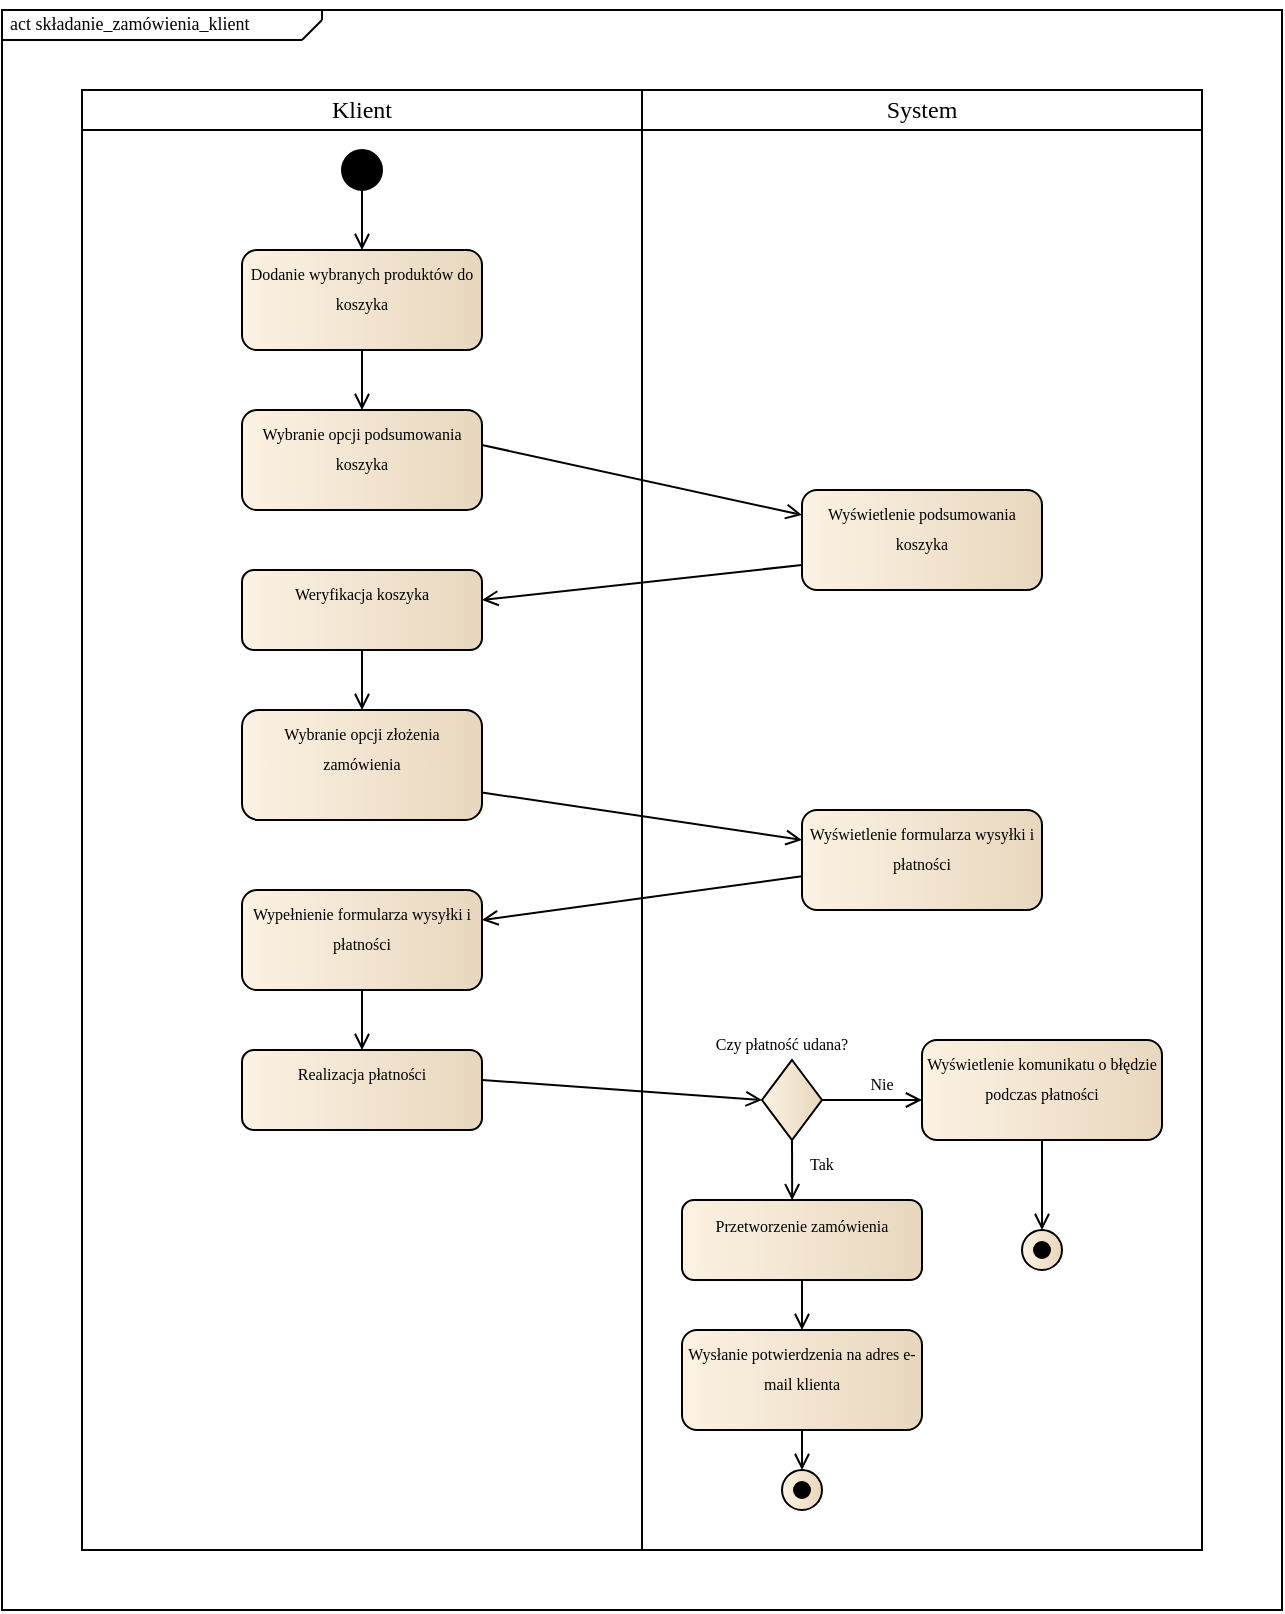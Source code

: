 <mxfile version="24.1.0" type="device">
  <diagram name="Strona-1" id="Rb3qtv0PFc3O9XU-Ekxh">
    <mxGraphModel dx="1509" dy="821" grid="1" gridSize="10" guides="1" tooltips="1" connect="1" arrows="1" fold="1" page="1" pageScale="1" pageWidth="827" pageHeight="1169" math="0" shadow="0">
      <root>
        <mxCell id="0" />
        <mxCell id="1" parent="0" />
        <mxCell id="z22SKGCjVlnt71E5X0xT-3" value="" style="rounded=0;whiteSpace=wrap;html=1;" vertex="1" parent="1">
          <mxGeometry x="120" y="80" width="640" height="800" as="geometry" />
        </mxCell>
        <mxCell id="z22SKGCjVlnt71E5X0xT-4" value="" style="rounded=0;whiteSpace=wrap;html=1;" vertex="1" parent="1">
          <mxGeometry x="160" y="120" width="280" height="730" as="geometry" />
        </mxCell>
        <mxCell id="z22SKGCjVlnt71E5X0xT-5" value="" style="rounded=0;whiteSpace=wrap;html=1;" vertex="1" parent="1">
          <mxGeometry x="440" y="120" width="280" height="730" as="geometry" />
        </mxCell>
        <mxCell id="z22SKGCjVlnt71E5X0xT-6" value="&lt;font face=&quot;Verdana&quot;&gt;Klient&lt;/font&gt;" style="rounded=0;whiteSpace=wrap;html=1;" vertex="1" parent="1">
          <mxGeometry x="160" y="120" width="280" height="20" as="geometry" />
        </mxCell>
        <mxCell id="z22SKGCjVlnt71E5X0xT-7" value="&lt;font face=&quot;Verdana&quot;&gt;System&lt;/font&gt;" style="rounded=0;whiteSpace=wrap;html=1;" vertex="1" parent="1">
          <mxGeometry x="440" y="120" width="280" height="20" as="geometry" />
        </mxCell>
        <mxCell id="z22SKGCjVlnt71E5X0xT-8" value="" style="endArrow=none;html=1;rounded=0;" edge="1" parent="1">
          <mxGeometry width="50" height="50" relative="1" as="geometry">
            <mxPoint x="280" y="85" as="sourcePoint" />
            <mxPoint x="280" y="80" as="targetPoint" />
          </mxGeometry>
        </mxCell>
        <mxCell id="z22SKGCjVlnt71E5X0xT-9" value="" style="endArrow=none;html=1;rounded=0;" edge="1" parent="1">
          <mxGeometry width="50" height="50" relative="1" as="geometry">
            <mxPoint x="270" y="95" as="sourcePoint" />
            <mxPoint x="280" y="85" as="targetPoint" />
          </mxGeometry>
        </mxCell>
        <mxCell id="z22SKGCjVlnt71E5X0xT-10" value="" style="endArrow=none;html=1;rounded=0;" edge="1" parent="1">
          <mxGeometry width="50" height="50" relative="1" as="geometry">
            <mxPoint x="120" y="95" as="sourcePoint" />
            <mxPoint x="270" y="95" as="targetPoint" />
          </mxGeometry>
        </mxCell>
        <mxCell id="z22SKGCjVlnt71E5X0xT-11" value="&lt;font face=&quot;Verdana&quot; style=&quot;font-size: 9px;&quot;&gt;act składanie_zamówienia_klient&lt;/font&gt;" style="text;html=1;align=left;verticalAlign=bottom;whiteSpace=wrap;rounded=0;textShadow=0;fontStyle=0" vertex="1" parent="1">
          <mxGeometry x="122" y="75.4" width="168" height="20" as="geometry" />
        </mxCell>
        <mxCell id="z22SKGCjVlnt71E5X0xT-12" value="" style="edgeStyle=orthogonalEdgeStyle;rounded=0;orthogonalLoop=1;jettySize=auto;html=1;endArrow=open;endFill=0;" edge="1" parent="1" source="z22SKGCjVlnt71E5X0xT-13" target="z22SKGCjVlnt71E5X0xT-15">
          <mxGeometry relative="1" as="geometry" />
        </mxCell>
        <mxCell id="z22SKGCjVlnt71E5X0xT-13" value="" style="ellipse;whiteSpace=wrap;html=1;aspect=fixed;fillColor=#000000;" vertex="1" parent="1">
          <mxGeometry x="290" y="150" width="20" height="20" as="geometry" />
        </mxCell>
        <mxCell id="z22SKGCjVlnt71E5X0xT-14" value="" style="edgeStyle=orthogonalEdgeStyle;rounded=0;orthogonalLoop=1;jettySize=auto;html=1;endArrow=open;endFill=0;" edge="1" parent="1" source="z22SKGCjVlnt71E5X0xT-15" target="z22SKGCjVlnt71E5X0xT-18">
          <mxGeometry relative="1" as="geometry" />
        </mxCell>
        <mxCell id="z22SKGCjVlnt71E5X0xT-15" value="" style="rounded=1;whiteSpace=wrap;html=1;fillColor=#FCF2E3;gradientColor=#E8D7BE;gradientDirection=east;" vertex="1" parent="1">
          <mxGeometry x="240" y="200" width="120" height="50" as="geometry" />
        </mxCell>
        <mxCell id="z22SKGCjVlnt71E5X0xT-16" value="&lt;font style=&quot;font-size: 8px;&quot; face=&quot;Verdana&quot;&gt;Dodanie wybranych produktów do koszyka&lt;/font&gt;" style="text;html=1;align=center;verticalAlign=bottom;whiteSpace=wrap;rounded=0;textShadow=0;fontStyle=0" vertex="1" parent="1">
          <mxGeometry x="240" y="200" width="120" height="35" as="geometry" />
        </mxCell>
        <mxCell id="z22SKGCjVlnt71E5X0xT-17" value="" style="rounded=0;orthogonalLoop=1;jettySize=auto;html=1;endArrow=open;endFill=0;exitX=1;exitY=0.5;exitDx=0;exitDy=0;entryX=0;entryY=0.25;entryDx=0;entryDy=0;" edge="1" parent="1" source="z22SKGCjVlnt71E5X0xT-19" target="z22SKGCjVlnt71E5X0xT-55">
          <mxGeometry relative="1" as="geometry" />
        </mxCell>
        <mxCell id="z22SKGCjVlnt71E5X0xT-18" value="" style="whiteSpace=wrap;html=1;fillColor=#FCF2E3;rounded=1;gradientColor=#E8D7BE;gradientDirection=east;" vertex="1" parent="1">
          <mxGeometry x="240" y="280" width="120" height="50" as="geometry" />
        </mxCell>
        <mxCell id="z22SKGCjVlnt71E5X0xT-19" value="&lt;span style=&quot;font-family: Verdana; font-size: 8px;&quot;&gt;Wybranie opcji podsumowania koszyka&lt;/span&gt;" style="text;html=1;align=center;verticalAlign=bottom;whiteSpace=wrap;rounded=0;textShadow=0;fontStyle=0" vertex="1" parent="1">
          <mxGeometry x="240" y="280" width="120" height="35" as="geometry" />
        </mxCell>
        <mxCell id="z22SKGCjVlnt71E5X0xT-20" value="" style="rounded=0;orthogonalLoop=1;jettySize=auto;html=1;endArrow=open;endFill=0;exitX=1;exitY=0.75;exitDx=0;exitDy=0;entryX=0;entryY=0;entryDx=0;entryDy=0;" edge="1" parent="1" source="z22SKGCjVlnt71E5X0xT-51" target="z22SKGCjVlnt71E5X0xT-25">
          <mxGeometry relative="1" as="geometry" />
        </mxCell>
        <mxCell id="z22SKGCjVlnt71E5X0xT-21" value="" style="whiteSpace=wrap;html=1;fillColor=#FCF2E3;rounded=1;gradientColor=#E8D7BE;gradientDirection=east;" vertex="1" parent="1">
          <mxGeometry x="240" y="360" width="120" height="40" as="geometry" />
        </mxCell>
        <mxCell id="z22SKGCjVlnt71E5X0xT-22" value="&lt;font style=&quot;font-size: 8px;&quot; face=&quot;Verdana&quot;&gt;Weryfikacja koszyka&lt;/font&gt;" style="text;html=1;align=center;verticalAlign=bottom;whiteSpace=wrap;rounded=0;textShadow=0;fontStyle=0" vertex="1" parent="1">
          <mxGeometry x="240" y="360" width="120" height="20" as="geometry" />
        </mxCell>
        <mxCell id="z22SKGCjVlnt71E5X0xT-23" value="" style="rounded=0;orthogonalLoop=1;jettySize=auto;html=1;endArrow=open;endFill=0;entryX=1;entryY=0;entryDx=0;entryDy=0;" edge="1" parent="1" source="z22SKGCjVlnt71E5X0xT-24" target="z22SKGCjVlnt71E5X0xT-28">
          <mxGeometry relative="1" as="geometry" />
        </mxCell>
        <mxCell id="z22SKGCjVlnt71E5X0xT-24" value="" style="whiteSpace=wrap;html=1;fillColor=#FCF2E3;rounded=1;gradientColor=#E8D7BE;gradientDirection=east;" vertex="1" parent="1">
          <mxGeometry x="520" y="480" width="120" height="50" as="geometry" />
        </mxCell>
        <mxCell id="z22SKGCjVlnt71E5X0xT-25" value="&lt;font style=&quot;font-size: 8px;&quot; face=&quot;Verdana&quot;&gt;Wyświetlenie formularza wysyłki i płatności&lt;/font&gt;" style="text;html=1;align=center;verticalAlign=bottom;whiteSpace=wrap;rounded=0;textShadow=0;fontStyle=0" vertex="1" parent="1">
          <mxGeometry x="520" y="495" width="120" height="20" as="geometry" />
        </mxCell>
        <mxCell id="z22SKGCjVlnt71E5X0xT-26" value="" style="rounded=0;orthogonalLoop=1;jettySize=auto;html=1;endArrow=open;endFill=0;exitX=1;exitY=0.75;exitDx=0;exitDy=0;entryX=0;entryY=1;entryDx=0;entryDy=0;" edge="1" parent="1" source="z22SKGCjVlnt71E5X0xT-50" target="z22SKGCjVlnt71E5X0xT-34">
          <mxGeometry relative="1" as="geometry" />
        </mxCell>
        <mxCell id="z22SKGCjVlnt71E5X0xT-27" value="" style="whiteSpace=wrap;html=1;fillColor=#FCF2E3;rounded=1;gradientColor=#E8D7BE;gradientDirection=east;" vertex="1" parent="1">
          <mxGeometry x="240" y="520" width="120" height="50" as="geometry" />
        </mxCell>
        <mxCell id="z22SKGCjVlnt71E5X0xT-28" value="&lt;font style=&quot;font-size: 8px;&quot; face=&quot;Verdana&quot;&gt;Wypełnienie formularza wysyłki i płatności&lt;/font&gt;" style="text;html=1;align=center;verticalAlign=bottom;whiteSpace=wrap;rounded=0;textShadow=0;fontStyle=0" vertex="1" parent="1">
          <mxGeometry x="240" y="535" width="120" height="20" as="geometry" />
        </mxCell>
        <mxCell id="z22SKGCjVlnt71E5X0xT-29" value="" style="rhombus;whiteSpace=wrap;html=1;fillColor=#FCF2E3;rounded=0;gradientColor=#E8D7BE;gradientDirection=east;" vertex="1" parent="1">
          <mxGeometry x="500" y="605" width="30" height="40" as="geometry" />
        </mxCell>
        <mxCell id="z22SKGCjVlnt71E5X0xT-30" value="&lt;font face=&quot;Verdana&quot;&gt;&lt;span style=&quot;font-size: 8px;&quot;&gt;Czy płatność udana?&lt;/span&gt;&lt;/font&gt;" style="text;html=1;align=center;verticalAlign=bottom;whiteSpace=wrap;rounded=0;textShadow=0;fontStyle=0" vertex="1" parent="1">
          <mxGeometry x="450" y="585" width="120" height="20" as="geometry" />
        </mxCell>
        <mxCell id="z22SKGCjVlnt71E5X0xT-31" value="" style="whiteSpace=wrap;html=1;fillColor=#FCF2E3;rounded=1;gradientColor=#E8D7BE;gradientDirection=east;" vertex="1" parent="1">
          <mxGeometry x="580" y="595" width="120" height="50" as="geometry" />
        </mxCell>
        <mxCell id="z22SKGCjVlnt71E5X0xT-32" value="&lt;font style=&quot;font-size: 8px;&quot; face=&quot;Verdana&quot;&gt;Wyświetlenie komunikatu o błędzie podczas płatności&lt;/font&gt;" style="text;html=1;align=center;verticalAlign=bottom;whiteSpace=wrap;rounded=0;textShadow=0;fontStyle=0" vertex="1" parent="1">
          <mxGeometry x="580" y="610" width="120" height="20" as="geometry" />
        </mxCell>
        <mxCell id="z22SKGCjVlnt71E5X0xT-33" value="" style="endArrow=open;html=1;rounded=0;exitX=1;exitY=0.5;exitDx=0;exitDy=0;entryX=0;entryY=0.75;entryDx=0;entryDy=0;endFill=0;" edge="1" parent="1" source="z22SKGCjVlnt71E5X0xT-29" target="z22SKGCjVlnt71E5X0xT-32">
          <mxGeometry width="50" height="50" relative="1" as="geometry">
            <mxPoint x="470" y="550" as="sourcePoint" />
            <mxPoint x="520" y="500" as="targetPoint" />
          </mxGeometry>
        </mxCell>
        <mxCell id="z22SKGCjVlnt71E5X0xT-34" value="&lt;font face=&quot;Verdana&quot;&gt;&lt;span style=&quot;font-size: 8px;&quot;&gt;Nie&lt;/span&gt;&lt;/font&gt;" style="text;html=1;align=center;verticalAlign=bottom;whiteSpace=wrap;rounded=0;textShadow=0;fontStyle=0" vertex="1" parent="1">
          <mxGeometry x="500" y="605" width="120" height="20" as="geometry" />
        </mxCell>
        <mxCell id="z22SKGCjVlnt71E5X0xT-35" value="" style="whiteSpace=wrap;html=1;fillColor=#FCF2E3;rounded=1;gradientColor=#E8D7BE;gradientDirection=east;" vertex="1" parent="1">
          <mxGeometry x="460" y="675" width="120" height="40" as="geometry" />
        </mxCell>
        <mxCell id="z22SKGCjVlnt71E5X0xT-36" value="&lt;font style=&quot;font-size: 8px;&quot; face=&quot;Verdana&quot;&gt;Przetworzenie zamówienia&lt;/font&gt;" style="text;html=1;align=center;verticalAlign=bottom;whiteSpace=wrap;rounded=0;textShadow=0;fontStyle=0" vertex="1" parent="1">
          <mxGeometry x="460" y="676" width="120" height="20" as="geometry" />
        </mxCell>
        <mxCell id="z22SKGCjVlnt71E5X0xT-37" value="" style="endArrow=open;html=1;rounded=0;exitX=0.5;exitY=1;exitDx=0;exitDy=0;entryX=0.459;entryY=0.003;entryDx=0;entryDy=0;endFill=0;entryPerimeter=0;" edge="1" parent="1" source="z22SKGCjVlnt71E5X0xT-29" target="z22SKGCjVlnt71E5X0xT-35">
          <mxGeometry width="50" height="50" relative="1" as="geometry">
            <mxPoint x="540" y="635" as="sourcePoint" />
            <mxPoint x="590" y="635" as="targetPoint" />
          </mxGeometry>
        </mxCell>
        <mxCell id="z22SKGCjVlnt71E5X0xT-38" value="&lt;font face=&quot;Verdana&quot;&gt;&lt;span style=&quot;font-size: 8px;&quot;&gt;Tak&lt;/span&gt;&lt;/font&gt;" style="text;html=1;align=center;verticalAlign=bottom;whiteSpace=wrap;rounded=0;textShadow=0;fontStyle=0" vertex="1" parent="1">
          <mxGeometry x="470" y="645" width="120" height="20" as="geometry" />
        </mxCell>
        <mxCell id="z22SKGCjVlnt71E5X0xT-39" value="" style="ellipse;whiteSpace=wrap;html=1;aspect=fixed;fillColor=#FCF2E3;gradientColor=#E8D7BE;gradientDirection=east;" vertex="1" parent="1">
          <mxGeometry x="630" y="690" width="20" height="20" as="geometry" />
        </mxCell>
        <mxCell id="z22SKGCjVlnt71E5X0xT-40" value="" style="ellipse;whiteSpace=wrap;html=1;aspect=fixed;fillColor=#000000;" vertex="1" parent="1">
          <mxGeometry x="636" y="696" width="8" height="8" as="geometry" />
        </mxCell>
        <mxCell id="z22SKGCjVlnt71E5X0xT-41" value="" style="whiteSpace=wrap;html=1;fillColor=#FCF2E3;rounded=1;gradientColor=#E8D7BE;gradientDirection=east;" vertex="1" parent="1">
          <mxGeometry x="460" y="740" width="120" height="50" as="geometry" />
        </mxCell>
        <mxCell id="z22SKGCjVlnt71E5X0xT-42" value="&lt;font style=&quot;font-size: 8px;&quot; face=&quot;Verdana&quot;&gt;Wysłanie potwierdzenia na adres e-mail klienta&lt;/font&gt;" style="text;html=1;align=center;verticalAlign=bottom;whiteSpace=wrap;rounded=0;textShadow=0;fontStyle=0" vertex="1" parent="1">
          <mxGeometry x="460" y="755" width="120" height="20" as="geometry" />
        </mxCell>
        <mxCell id="z22SKGCjVlnt71E5X0xT-43" value="" style="edgeStyle=orthogonalEdgeStyle;rounded=0;orthogonalLoop=1;jettySize=auto;html=1;endArrow=open;endFill=0;exitX=0.5;exitY=1;exitDx=0;exitDy=0;entryX=0.5;entryY=0;entryDx=0;entryDy=0;" edge="1" parent="1" source="z22SKGCjVlnt71E5X0xT-35" target="z22SKGCjVlnt71E5X0xT-41">
          <mxGeometry relative="1" as="geometry">
            <mxPoint x="320" y="445" as="sourcePoint" />
            <mxPoint x="320" y="485" as="targetPoint" />
          </mxGeometry>
        </mxCell>
        <mxCell id="z22SKGCjVlnt71E5X0xT-44" value="" style="edgeStyle=orthogonalEdgeStyle;rounded=0;orthogonalLoop=1;jettySize=auto;html=1;endArrow=open;endFill=0;exitX=0.5;exitY=1;exitDx=0;exitDy=0;entryX=0.5;entryY=0;entryDx=0;entryDy=0;" edge="1" parent="1" source="z22SKGCjVlnt71E5X0xT-41" target="z22SKGCjVlnt71E5X0xT-45">
          <mxGeometry relative="1" as="geometry">
            <mxPoint x="530" y="745" as="sourcePoint" />
            <mxPoint x="520" y="865" as="targetPoint" />
          </mxGeometry>
        </mxCell>
        <mxCell id="z22SKGCjVlnt71E5X0xT-45" value="" style="ellipse;whiteSpace=wrap;html=1;aspect=fixed;fillColor=#FCF2E3;gradientColor=#E8D7BE;gradientDirection=east;" vertex="1" parent="1">
          <mxGeometry x="510" y="810" width="20" height="20" as="geometry" />
        </mxCell>
        <mxCell id="z22SKGCjVlnt71E5X0xT-46" value="" style="ellipse;whiteSpace=wrap;html=1;aspect=fixed;fillColor=#000000;" vertex="1" parent="1">
          <mxGeometry x="516" y="816" width="8" height="8" as="geometry" />
        </mxCell>
        <mxCell id="z22SKGCjVlnt71E5X0xT-47" value="" style="edgeStyle=orthogonalEdgeStyle;rounded=0;orthogonalLoop=1;jettySize=auto;html=1;endArrow=open;endFill=0;exitX=0.5;exitY=1;exitDx=0;exitDy=0;entryX=0.5;entryY=0;entryDx=0;entryDy=0;" edge="1" parent="1" source="z22SKGCjVlnt71E5X0xT-31" target="z22SKGCjVlnt71E5X0xT-39">
          <mxGeometry relative="1" as="geometry">
            <mxPoint x="530" y="745" as="sourcePoint" />
            <mxPoint x="530" y="785" as="targetPoint" />
          </mxGeometry>
        </mxCell>
        <mxCell id="z22SKGCjVlnt71E5X0xT-48" value="" style="whiteSpace=wrap;html=1;fillColor=#FCF2E3;rounded=1;gradientColor=#E8D7BE;gradientDirection=east;" vertex="1" parent="1">
          <mxGeometry x="240" y="600" width="120" height="40" as="geometry" />
        </mxCell>
        <mxCell id="z22SKGCjVlnt71E5X0xT-49" value="" style="edgeStyle=orthogonalEdgeStyle;rounded=0;orthogonalLoop=1;jettySize=auto;html=1;endArrow=open;endFill=0;entryX=0.5;entryY=0;entryDx=0;entryDy=0;exitX=0.5;exitY=1;exitDx=0;exitDy=0;" edge="1" parent="1" source="z22SKGCjVlnt71E5X0xT-27" target="z22SKGCjVlnt71E5X0xT-50">
          <mxGeometry relative="1" as="geometry">
            <mxPoint x="299.83" y="610" as="sourcePoint" />
            <mxPoint x="299.83" y="650" as="targetPoint" />
            <Array as="points" />
          </mxGeometry>
        </mxCell>
        <mxCell id="z22SKGCjVlnt71E5X0xT-50" value="&lt;font face=&quot;Verdana&quot;&gt;&lt;span style=&quot;font-size: 8px;&quot;&gt;Realizacja płatności&lt;/span&gt;&lt;/font&gt;" style="text;html=1;align=center;verticalAlign=bottom;whiteSpace=wrap;rounded=0;textShadow=0;fontStyle=0" vertex="1" parent="1">
          <mxGeometry x="240" y="600" width="120" height="20" as="geometry" />
        </mxCell>
        <mxCell id="z22SKGCjVlnt71E5X0xT-51" value="" style="whiteSpace=wrap;html=1;fillColor=#FCF2E3;rounded=1;gradientColor=#E8D7BE;gradientDirection=east;" vertex="1" parent="1">
          <mxGeometry x="240" y="430" width="120" height="55" as="geometry" />
        </mxCell>
        <mxCell id="z22SKGCjVlnt71E5X0xT-52" value="&lt;span style=&quot;font-family: Verdana; font-size: 8px;&quot;&gt;Wybranie opcji złożenia zamówienia&lt;/span&gt;" style="text;html=1;align=center;verticalAlign=bottom;whiteSpace=wrap;rounded=0;textShadow=0;fontStyle=0" vertex="1" parent="1">
          <mxGeometry x="240" y="430" width="120" height="35" as="geometry" />
        </mxCell>
        <mxCell id="z22SKGCjVlnt71E5X0xT-53" value="" style="edgeStyle=orthogonalEdgeStyle;rounded=0;orthogonalLoop=1;jettySize=auto;html=1;endArrow=open;endFill=0;entryX=0.5;entryY=0;entryDx=0;entryDy=0;exitX=0.5;exitY=1;exitDx=0;exitDy=0;" edge="1" parent="1" source="z22SKGCjVlnt71E5X0xT-21" target="z22SKGCjVlnt71E5X0xT-52">
          <mxGeometry relative="1" as="geometry">
            <mxPoint x="299.92" y="430" as="sourcePoint" />
            <mxPoint x="299.92" y="450" as="targetPoint" />
          </mxGeometry>
        </mxCell>
        <mxCell id="z22SKGCjVlnt71E5X0xT-55" value="" style="whiteSpace=wrap;html=1;fillColor=#FCF2E3;rounded=1;gradientColor=#E8D7BE;gradientDirection=east;" vertex="1" parent="1">
          <mxGeometry x="520" y="320" width="120" height="50" as="geometry" />
        </mxCell>
        <mxCell id="z22SKGCjVlnt71E5X0xT-56" value="&lt;font style=&quot;font-size: 8px;&quot; face=&quot;Verdana&quot;&gt;Wyświetlenie podsumowania koszyka&lt;/font&gt;" style="text;html=1;align=center;verticalAlign=bottom;whiteSpace=wrap;rounded=0;textShadow=0;fontStyle=0" vertex="1" parent="1">
          <mxGeometry x="530" y="335" width="100" height="20" as="geometry" />
        </mxCell>
        <mxCell id="z22SKGCjVlnt71E5X0xT-57" value="" style="rounded=0;orthogonalLoop=1;jettySize=auto;html=1;endArrow=open;endFill=0;exitX=0;exitY=0.75;exitDx=0;exitDy=0;entryX=1;entryY=0.75;entryDx=0;entryDy=0;" edge="1" parent="1" source="z22SKGCjVlnt71E5X0xT-55" target="z22SKGCjVlnt71E5X0xT-22">
          <mxGeometry relative="1" as="geometry">
            <mxPoint x="370" y="308" as="sourcePoint" />
            <mxPoint x="530" y="345" as="targetPoint" />
          </mxGeometry>
        </mxCell>
      </root>
    </mxGraphModel>
  </diagram>
</mxfile>
